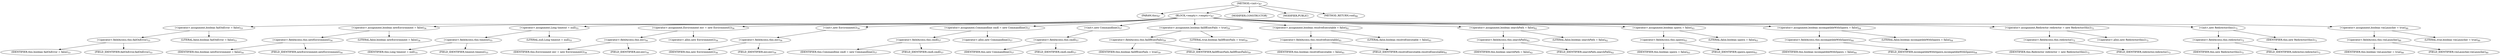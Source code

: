 digraph "&lt;init&gt;" {  
"174" [label = <(METHOD,&lt;init&gt;)<SUB>87</SUB>> ]
"175" [label = <(PARAM,this)<SUB>87</SUB>> ]
"176" [label = <(BLOCK,&lt;empty&gt;,&lt;empty&gt;)<SUB>87</SUB>> ]
"177" [label = <(&lt;operator&gt;.assignment,boolean failOnError = false)<SUB>53</SUB>> ]
"178" [label = <(&lt;operator&gt;.fieldAccess,this.failOnError)<SUB>53</SUB>> ]
"179" [label = <(IDENTIFIER,this,boolean failOnError = false)<SUB>53</SUB>> ]
"180" [label = <(FIELD_IDENTIFIER,failOnError,failOnError)<SUB>53</SUB>> ]
"181" [label = <(LITERAL,false,boolean failOnError = false)<SUB>53</SUB>> ]
"182" [label = <(&lt;operator&gt;.assignment,boolean newEnvironment = false)<SUB>54</SUB>> ]
"183" [label = <(&lt;operator&gt;.fieldAccess,this.newEnvironment)<SUB>54</SUB>> ]
"184" [label = <(IDENTIFIER,this,boolean newEnvironment = false)<SUB>54</SUB>> ]
"185" [label = <(FIELD_IDENTIFIER,newEnvironment,newEnvironment)<SUB>54</SUB>> ]
"186" [label = <(LITERAL,false,boolean newEnvironment = false)<SUB>54</SUB>> ]
"187" [label = <(&lt;operator&gt;.assignment,Long timeout = null)<SUB>55</SUB>> ]
"188" [label = <(&lt;operator&gt;.fieldAccess,this.timeout)<SUB>55</SUB>> ]
"189" [label = <(IDENTIFIER,this,Long timeout = null)<SUB>55</SUB>> ]
"190" [label = <(FIELD_IDENTIFIER,timeout,timeout)<SUB>55</SUB>> ]
"191" [label = <(LITERAL,null,Long timeout = null)<SUB>55</SUB>> ]
"192" [label = <(&lt;operator&gt;.assignment,Environment env = new Environment())<SUB>56</SUB>> ]
"193" [label = <(&lt;operator&gt;.fieldAccess,this.env)<SUB>56</SUB>> ]
"194" [label = <(IDENTIFIER,this,Environment env = new Environment())<SUB>56</SUB>> ]
"195" [label = <(FIELD_IDENTIFIER,env,env)<SUB>56</SUB>> ]
"196" [label = <(&lt;operator&gt;.alloc,new Environment())<SUB>56</SUB>> ]
"197" [label = <(&lt;init&gt;,new Environment())<SUB>56</SUB>> ]
"198" [label = <(&lt;operator&gt;.fieldAccess,this.env)<SUB>56</SUB>> ]
"199" [label = <(IDENTIFIER,this,new Environment())<SUB>56</SUB>> ]
"200" [label = <(FIELD_IDENTIFIER,env,env)<SUB>56</SUB>> ]
"201" [label = <(&lt;operator&gt;.assignment,Commandline cmdl = new Commandline())<SUB>57</SUB>> ]
"202" [label = <(&lt;operator&gt;.fieldAccess,this.cmdl)<SUB>57</SUB>> ]
"203" [label = <(IDENTIFIER,this,Commandline cmdl = new Commandline())<SUB>57</SUB>> ]
"204" [label = <(FIELD_IDENTIFIER,cmdl,cmdl)<SUB>57</SUB>> ]
"205" [label = <(&lt;operator&gt;.alloc,new Commandline())<SUB>57</SUB>> ]
"206" [label = <(&lt;init&gt;,new Commandline())<SUB>57</SUB>> ]
"207" [label = <(&lt;operator&gt;.fieldAccess,this.cmdl)<SUB>57</SUB>> ]
"208" [label = <(IDENTIFIER,this,new Commandline())<SUB>57</SUB>> ]
"209" [label = <(FIELD_IDENTIFIER,cmdl,cmdl)<SUB>57</SUB>> ]
"210" [label = <(&lt;operator&gt;.assignment,boolean failIfExecFails = true)<SUB>59</SUB>> ]
"211" [label = <(&lt;operator&gt;.fieldAccess,this.failIfExecFails)<SUB>59</SUB>> ]
"212" [label = <(IDENTIFIER,this,boolean failIfExecFails = true)<SUB>59</SUB>> ]
"213" [label = <(FIELD_IDENTIFIER,failIfExecFails,failIfExecFails)<SUB>59</SUB>> ]
"214" [label = <(LITERAL,true,boolean failIfExecFails = true)<SUB>59</SUB>> ]
"215" [label = <(&lt;operator&gt;.assignment,boolean resolveExecutable = false)<SUB>61</SUB>> ]
"216" [label = <(&lt;operator&gt;.fieldAccess,this.resolveExecutable)<SUB>61</SUB>> ]
"217" [label = <(IDENTIFIER,this,boolean resolveExecutable = false)<SUB>61</SUB>> ]
"218" [label = <(FIELD_IDENTIFIER,resolveExecutable,resolveExecutable)<SUB>61</SUB>> ]
"219" [label = <(LITERAL,false,boolean resolveExecutable = false)<SUB>61</SUB>> ]
"220" [label = <(&lt;operator&gt;.assignment,boolean searchPath = false)<SUB>62</SUB>> ]
"221" [label = <(&lt;operator&gt;.fieldAccess,this.searchPath)<SUB>62</SUB>> ]
"222" [label = <(IDENTIFIER,this,boolean searchPath = false)<SUB>62</SUB>> ]
"223" [label = <(FIELD_IDENTIFIER,searchPath,searchPath)<SUB>62</SUB>> ]
"224" [label = <(LITERAL,false,boolean searchPath = false)<SUB>62</SUB>> ]
"225" [label = <(&lt;operator&gt;.assignment,boolean spawn = false)<SUB>63</SUB>> ]
"226" [label = <(&lt;operator&gt;.fieldAccess,this.spawn)<SUB>63</SUB>> ]
"227" [label = <(IDENTIFIER,this,boolean spawn = false)<SUB>63</SUB>> ]
"228" [label = <(FIELD_IDENTIFIER,spawn,spawn)<SUB>63</SUB>> ]
"229" [label = <(LITERAL,false,boolean spawn = false)<SUB>63</SUB>> ]
"230" [label = <(&lt;operator&gt;.assignment,boolean incompatibleWithSpawn = false)<SUB>64</SUB>> ]
"231" [label = <(&lt;operator&gt;.fieldAccess,this.incompatibleWithSpawn)<SUB>64</SUB>> ]
"232" [label = <(IDENTIFIER,this,boolean incompatibleWithSpawn = false)<SUB>64</SUB>> ]
"233" [label = <(FIELD_IDENTIFIER,incompatibleWithSpawn,incompatibleWithSpawn)<SUB>64</SUB>> ]
"234" [label = <(LITERAL,false,boolean incompatibleWithSpawn = false)<SUB>64</SUB>> ]
"235" [label = <(&lt;operator&gt;.assignment,Redirector redirector = new Redirector(this))<SUB>72</SUB>> ]
"236" [label = <(&lt;operator&gt;.fieldAccess,this.redirector)<SUB>72</SUB>> ]
"237" [label = <(IDENTIFIER,this,Redirector redirector = new Redirector(this))<SUB>72</SUB>> ]
"238" [label = <(FIELD_IDENTIFIER,redirector,redirector)<SUB>72</SUB>> ]
"239" [label = <(&lt;operator&gt;.alloc,new Redirector(this))<SUB>72</SUB>> ]
"240" [label = <(&lt;init&gt;,new Redirector(this))<SUB>72</SUB>> ]
"241" [label = <(&lt;operator&gt;.fieldAccess,this.redirector)<SUB>72</SUB>> ]
"242" [label = <(IDENTIFIER,this,new Redirector(this))<SUB>72</SUB>> ]
"243" [label = <(FIELD_IDENTIFIER,redirector,redirector)<SUB>72</SUB>> ]
"244" [label = <(IDENTIFIER,this,new Redirector(this))<SUB>72</SUB>> ]
"245" [label = <(&lt;operator&gt;.assignment,boolean vmLauncher = true)<SUB>80</SUB>> ]
"246" [label = <(&lt;operator&gt;.fieldAccess,this.vmLauncher)<SUB>80</SUB>> ]
"247" [label = <(IDENTIFIER,this,boolean vmLauncher = true)<SUB>80</SUB>> ]
"248" [label = <(FIELD_IDENTIFIER,vmLauncher,vmLauncher)<SUB>80</SUB>> ]
"249" [label = <(LITERAL,true,boolean vmLauncher = true)<SUB>80</SUB>> ]
"250" [label = <(MODIFIER,CONSTRUCTOR)> ]
"251" [label = <(MODIFIER,PUBLIC)> ]
"252" [label = <(METHOD_RETURN,void)<SUB>88</SUB>> ]
  "174" -> "175" 
  "174" -> "176" 
  "174" -> "250" 
  "174" -> "251" 
  "174" -> "252" 
  "176" -> "177" 
  "176" -> "182" 
  "176" -> "187" 
  "176" -> "192" 
  "176" -> "197" 
  "176" -> "201" 
  "176" -> "206" 
  "176" -> "210" 
  "176" -> "215" 
  "176" -> "220" 
  "176" -> "225" 
  "176" -> "230" 
  "176" -> "235" 
  "176" -> "240" 
  "176" -> "245" 
  "177" -> "178" 
  "177" -> "181" 
  "178" -> "179" 
  "178" -> "180" 
  "182" -> "183" 
  "182" -> "186" 
  "183" -> "184" 
  "183" -> "185" 
  "187" -> "188" 
  "187" -> "191" 
  "188" -> "189" 
  "188" -> "190" 
  "192" -> "193" 
  "192" -> "196" 
  "193" -> "194" 
  "193" -> "195" 
  "197" -> "198" 
  "198" -> "199" 
  "198" -> "200" 
  "201" -> "202" 
  "201" -> "205" 
  "202" -> "203" 
  "202" -> "204" 
  "206" -> "207" 
  "207" -> "208" 
  "207" -> "209" 
  "210" -> "211" 
  "210" -> "214" 
  "211" -> "212" 
  "211" -> "213" 
  "215" -> "216" 
  "215" -> "219" 
  "216" -> "217" 
  "216" -> "218" 
  "220" -> "221" 
  "220" -> "224" 
  "221" -> "222" 
  "221" -> "223" 
  "225" -> "226" 
  "225" -> "229" 
  "226" -> "227" 
  "226" -> "228" 
  "230" -> "231" 
  "230" -> "234" 
  "231" -> "232" 
  "231" -> "233" 
  "235" -> "236" 
  "235" -> "239" 
  "236" -> "237" 
  "236" -> "238" 
  "240" -> "241" 
  "240" -> "244" 
  "241" -> "242" 
  "241" -> "243" 
  "245" -> "246" 
  "245" -> "249" 
  "246" -> "247" 
  "246" -> "248" 
}
